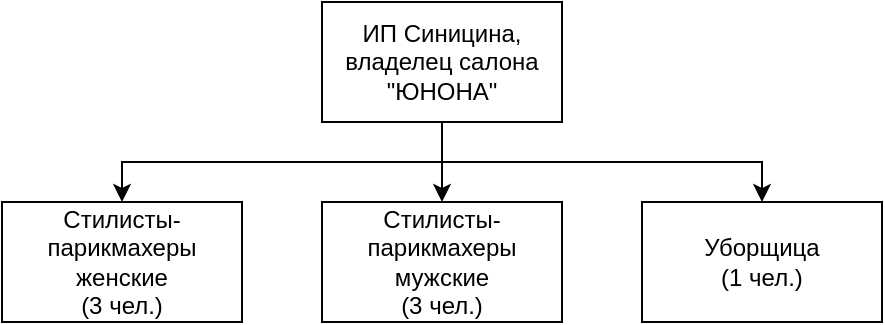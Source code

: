 <mxfile version="22.1.18" type="device">
  <diagram name="Страница — 1" id="Ej7XjD3VoD3UWixow2p9">
    <mxGraphModel dx="1434" dy="839" grid="1" gridSize="10" guides="1" tooltips="1" connect="1" arrows="1" fold="1" page="1" pageScale="1" pageWidth="827" pageHeight="1169" math="0" shadow="0">
      <root>
        <mxCell id="0" />
        <mxCell id="1" parent="0" />
        <mxCell id="yUWN5L0Y6oCtw9wINdQs-6" style="edgeStyle=orthogonalEdgeStyle;rounded=0;orthogonalLoop=1;jettySize=auto;html=1;exitX=0.5;exitY=1;exitDx=0;exitDy=0;entryX=0.5;entryY=0;entryDx=0;entryDy=0;" edge="1" parent="1" source="yUWN5L0Y6oCtw9wINdQs-1" target="yUWN5L0Y6oCtw9wINdQs-4">
          <mxGeometry relative="1" as="geometry" />
        </mxCell>
        <mxCell id="yUWN5L0Y6oCtw9wINdQs-8" style="edgeStyle=orthogonalEdgeStyle;rounded=0;orthogonalLoop=1;jettySize=auto;html=1;exitX=0.5;exitY=1;exitDx=0;exitDy=0;entryX=0.5;entryY=0;entryDx=0;entryDy=0;" edge="1" parent="1" source="yUWN5L0Y6oCtw9wINdQs-1" target="yUWN5L0Y6oCtw9wINdQs-7">
          <mxGeometry relative="1" as="geometry" />
        </mxCell>
        <mxCell id="yUWN5L0Y6oCtw9wINdQs-1" value="ИП Синицина, владелец салона &quot;ЮНОНА&quot;" style="rounded=0;whiteSpace=wrap;html=1;" vertex="1" parent="1">
          <mxGeometry x="400" y="40" width="120" height="60" as="geometry" />
        </mxCell>
        <mxCell id="yUWN5L0Y6oCtw9wINdQs-2" value="Стилисты-парикмахеры женские&lt;br&gt;(3 чел.)" style="rounded=0;whiteSpace=wrap;html=1;" vertex="1" parent="1">
          <mxGeometry x="240" y="140" width="120" height="60" as="geometry" />
        </mxCell>
        <mxCell id="yUWN5L0Y6oCtw9wINdQs-4" value="Стилисты-парикмахеры мужские&lt;br&gt;(3 чел.)" style="rounded=0;whiteSpace=wrap;html=1;" vertex="1" parent="1">
          <mxGeometry x="400" y="140" width="120" height="60" as="geometry" />
        </mxCell>
        <mxCell id="yUWN5L0Y6oCtw9wINdQs-5" style="edgeStyle=orthogonalEdgeStyle;rounded=0;orthogonalLoop=1;jettySize=auto;html=1;exitX=0.5;exitY=1;exitDx=0;exitDy=0;entryX=0.5;entryY=0;entryDx=0;entryDy=0;" edge="1" parent="1" source="yUWN5L0Y6oCtw9wINdQs-1" target="yUWN5L0Y6oCtw9wINdQs-2">
          <mxGeometry relative="1" as="geometry" />
        </mxCell>
        <mxCell id="yUWN5L0Y6oCtw9wINdQs-7" value="Уборщица&lt;br&gt;(1 чел.)" style="rounded=0;whiteSpace=wrap;html=1;" vertex="1" parent="1">
          <mxGeometry x="560" y="140" width="120" height="60" as="geometry" />
        </mxCell>
      </root>
    </mxGraphModel>
  </diagram>
</mxfile>
